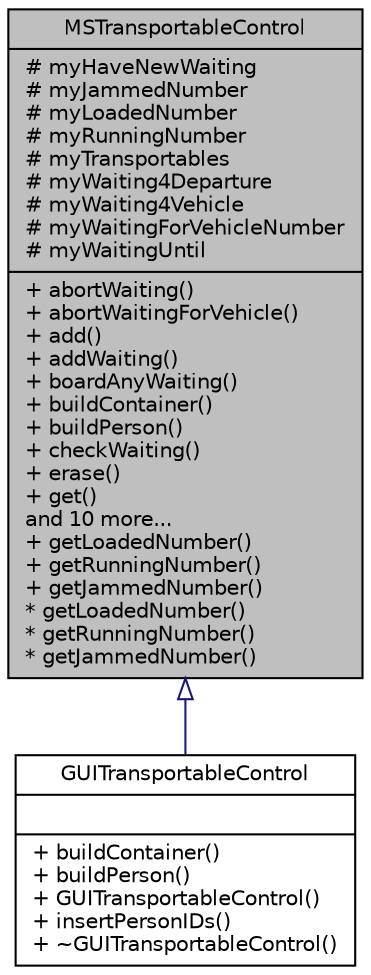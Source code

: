 digraph "MSTransportableControl"
{
  edge [fontname="Helvetica",fontsize="10",labelfontname="Helvetica",labelfontsize="10"];
  node [fontname="Helvetica",fontsize="10",shape=record];
  Node0 [label="{MSTransportableControl\n|# myHaveNewWaiting\l# myJammedNumber\l# myLoadedNumber\l# myRunningNumber\l# myTransportables\l# myWaiting4Departure\l# myWaiting4Vehicle\l# myWaitingForVehicleNumber\l# myWaitingUntil\l|+ abortWaiting()\l+ abortWaitingForVehicle()\l+ add()\l+ addWaiting()\l+ boardAnyWaiting()\l+ buildContainer()\l+ buildPerson()\l+ checkWaiting()\l+ erase()\l+ get()\land 10 more...\l+ getLoadedNumber()\l+ getRunningNumber()\l+ getJammedNumber()\l* getLoadedNumber()\l* getRunningNumber()\l* getJammedNumber()\l}",height=0.2,width=0.4,color="black", fillcolor="grey75", style="filled", fontcolor="black"];
  Node0 -> Node1 [dir="back",color="midnightblue",fontsize="10",style="solid",arrowtail="onormal",fontname="Helvetica"];
  Node1 [label="{GUITransportableControl\n||+ buildContainer()\l+ buildPerson()\l+ GUITransportableControl()\l+ insertPersonIDs()\l+ ~GUITransportableControl()\l}",height=0.2,width=0.4,color="black", fillcolor="white", style="filled",URL="$db/df0/class_g_u_i_transportable_control.html",tooltip="GUI-version of the transportable control for building gui persons and containers. ..."];
}
